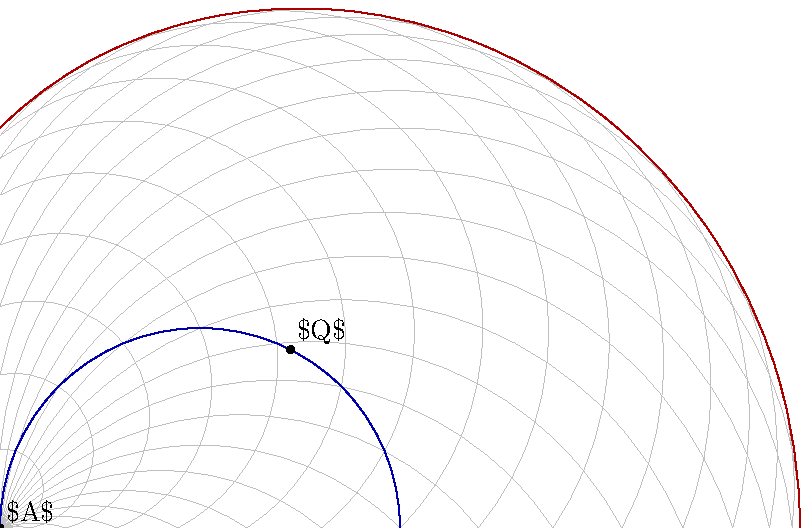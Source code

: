 \documentclass{standalone}
\usepackage{luamplib}
\begin{document}
\mplibtextextlabel{enable}
\begin{mplibcode}
beginfig(1);

    numeric a; 2a = 144;

    path base; base = fullcircle rotated 180 scaled 2a shifted (a, 0);
    path c[]; numeric n; n = -1;
    numeric s; s = 1/4;
    for t = 0 step s until length base:
        c[incr n] = fullcircle 
            scaled 2 abs (point t of base - point 0 of base) 
            shifted point t of base;
            draw c[n] withpen pencircle scaled 1/4 withcolor 3/4;
    endfor

    path cardoid; 
    cardoid = for t = 0 step s until length base:
        point 0 of base reflectedabout(precontrol t of base, postcontrol t of base) ..
    endfor cycle;

    path polar;
    polar = for t=0 upto 360: 2a * (1 + cosd(t)) * dir t ..  endfor cycle;

    path rolling, aux; 
    aux = base rotatedabout(point 0 of base, 180);
    rolling = for t = 0 step 1/4 until length base:
        point t of aux rotatedabout(center base, 45t) ..
    endfor cycle;

    % draw rolling withpen pencircle scaled 2 withcolor 3/4[blue, white];
    % draw polar withpen pencircle scaled 5/4 withcolor 3/4[green, white];

    draw base withcolor 2/3 blue;
    draw cardoid withcolor 2/3 red;

    % for i=1 upto n-1:
    %     draw center c[i] withpen pencircle scaled 3/2;
    % endfor

    dotlabel.urt("$A$", point 0 of base);
    dotlabel.urt("$Q$", point 5.4 of base);
endfig;
\end{mplibcode}
\end{document}

